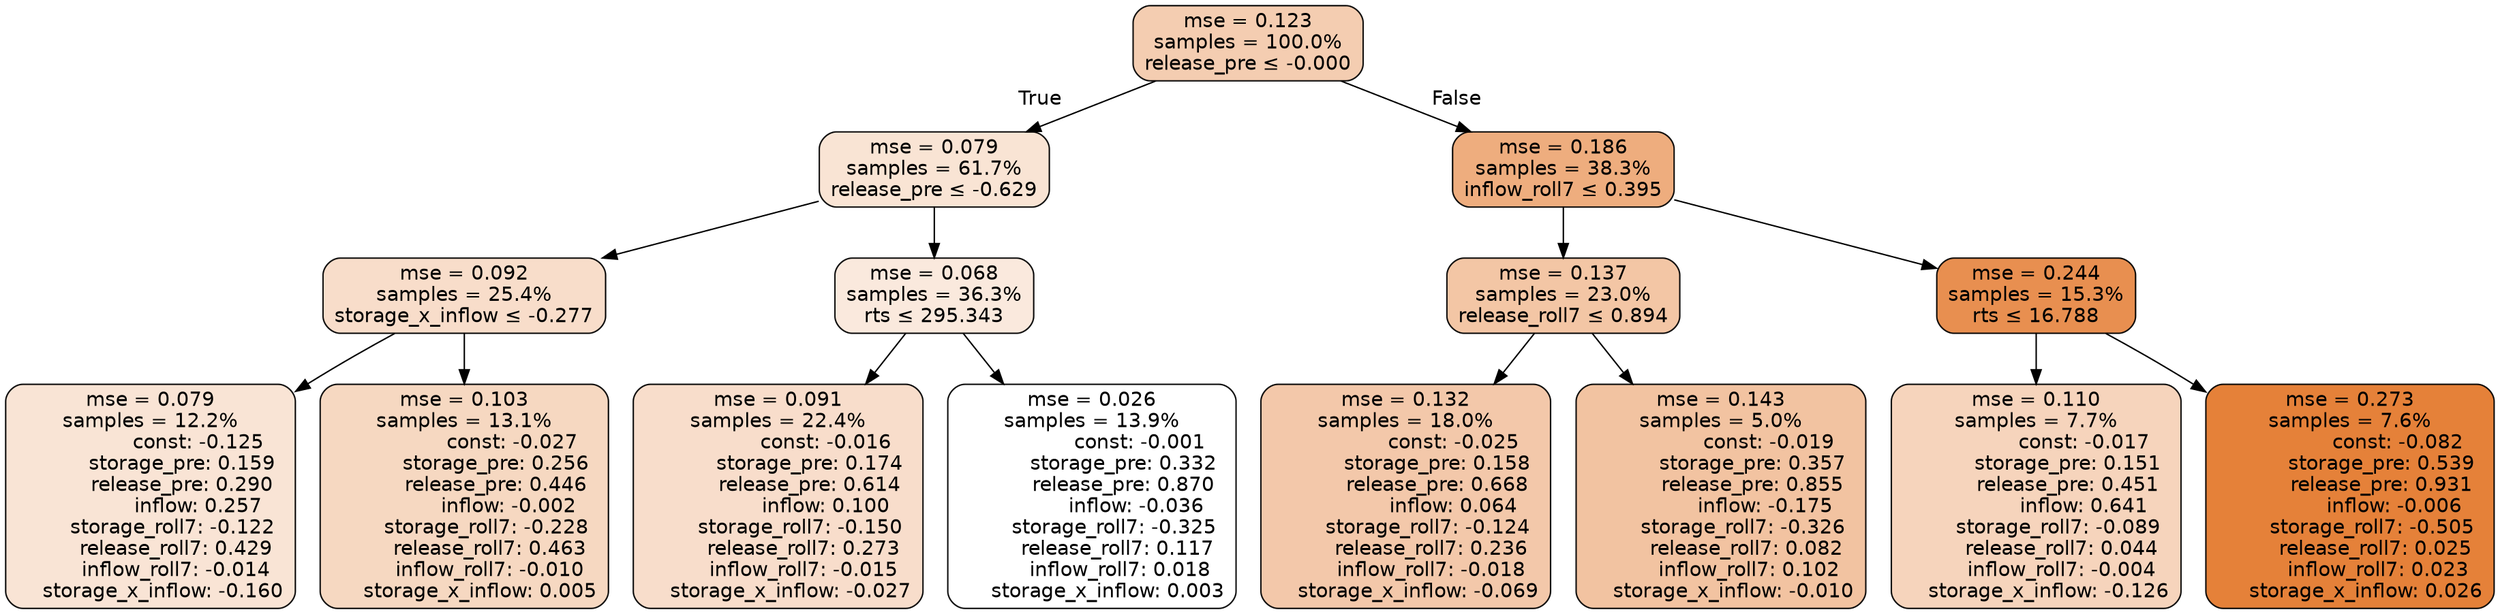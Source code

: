 digraph tree {
bgcolor="transparent"
node [shape=rectangle, style="filled, rounded", color="black", fontname=helvetica] ;
edge [fontname=helvetica] ;
	"0" [label="mse = 0.123
samples = 100.0%
release_pre &le; -0.000", fillcolor="#f4cdb1"]
	"1" [label="mse = 0.079
samples = 61.7%
release_pre &le; -0.629", fillcolor="#f9e4d4"]
	"2" [label="mse = 0.092
samples = 25.4%
storage_x_inflow &le; -0.277", fillcolor="#f8ddca"]
	"3" [label="mse = 0.079
samples = 12.2%
               const: -0.125
          storage_pre: 0.159
          release_pre: 0.290
               inflow: 0.257
       storage_roll7: -0.122
        release_roll7: 0.429
        inflow_roll7: -0.014
    storage_x_inflow: -0.160", fillcolor="#f9e4d5"]
	"4" [label="mse = 0.103
samples = 13.1%
               const: -0.027
          storage_pre: 0.256
          release_pre: 0.446
              inflow: -0.002
       storage_roll7: -0.228
        release_roll7: 0.463
        inflow_roll7: -0.010
     storage_x_inflow: 0.005", fillcolor="#f6d8c1"]
	"5" [label="mse = 0.068
samples = 36.3%
rts &le; 295.343", fillcolor="#fae9dd"]
	"6" [label="mse = 0.091
samples = 22.4%
               const: -0.016
          storage_pre: 0.174
          release_pre: 0.614
               inflow: 0.100
       storage_roll7: -0.150
        release_roll7: 0.273
        inflow_roll7: -0.015
    storage_x_inflow: -0.027", fillcolor="#f8ddcb"]
	"7" [label="mse = 0.026
samples = 13.9%
               const: -0.001
          storage_pre: 0.332
          release_pre: 0.870
              inflow: -0.036
       storage_roll7: -0.325
        release_roll7: 0.117
         inflow_roll7: 0.018
     storage_x_inflow: 0.003", fillcolor="#ffffff"]
	"8" [label="mse = 0.186
samples = 38.3%
inflow_roll7 &le; 0.395", fillcolor="#eead7e"]
	"9" [label="mse = 0.137
samples = 23.0%
release_roll7 &le; 0.894", fillcolor="#f3c6a5"]
	"10" [label="mse = 0.132
samples = 18.0%
               const: -0.025
          storage_pre: 0.158
          release_pre: 0.668
               inflow: 0.064
       storage_roll7: -0.124
        release_roll7: 0.236
        inflow_roll7: -0.018
    storage_x_inflow: -0.069", fillcolor="#f3c8aa"]
	"11" [label="mse = 0.143
samples = 5.0%
               const: -0.019
          storage_pre: 0.357
          release_pre: 0.855
              inflow: -0.175
       storage_roll7: -0.326
        release_roll7: 0.082
         inflow_roll7: 0.102
    storage_x_inflow: -0.010", fillcolor="#f2c3a1"]
	"12" [label="mse = 0.244
samples = 15.3%
rts &le; 16.788", fillcolor="#e88f50"]
	"13" [label="mse = 0.110
samples = 7.7%
               const: -0.017
          storage_pre: 0.151
          release_pre: 0.451
               inflow: 0.641
       storage_roll7: -0.089
        release_roll7: 0.044
        inflow_roll7: -0.004
    storage_x_inflow: -0.126", fillcolor="#f6d4bc"]
	"14" [label="mse = 0.273
samples = 7.6%
               const: -0.082
          storage_pre: 0.539
          release_pre: 0.931
              inflow: -0.006
       storage_roll7: -0.505
        release_roll7: 0.025
         inflow_roll7: 0.023
     storage_x_inflow: 0.026", fillcolor="#e58139"]

	"0" -> "1" [labeldistance=2.5, labelangle=45, headlabel="True"]
	"1" -> "2"
	"2" -> "3"
	"2" -> "4"
	"1" -> "5"
	"5" -> "6"
	"5" -> "7"
	"0" -> "8" [labeldistance=2.5, labelangle=-45, headlabel="False"]
	"8" -> "9"
	"9" -> "10"
	"9" -> "11"
	"8" -> "12"
	"12" -> "13"
	"12" -> "14"
}